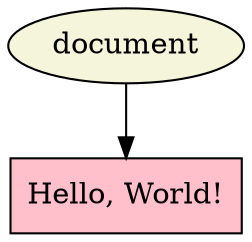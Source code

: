 digraph G {
	document[style=filled, fillcolor=beige]
	text[label="Hello, World!", style="filled", fillcolor=pink, shape=rect]
	document -> text
}